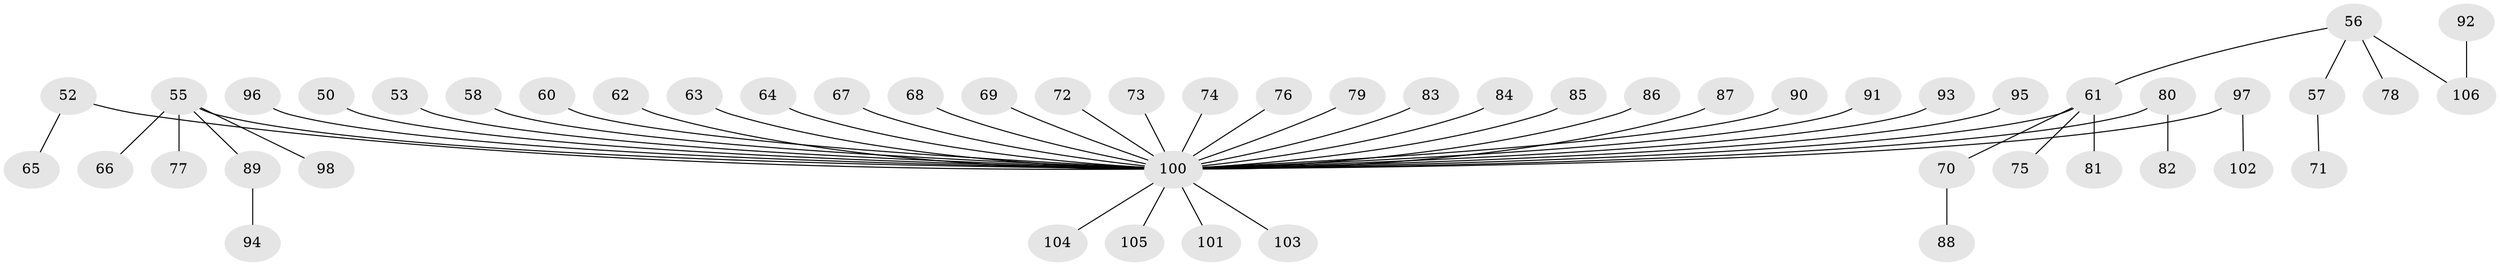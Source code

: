 // original degree distribution, {4: 0.05660377358490566, 6: 0.03773584905660377, 7: 0.018867924528301886, 1: 0.5660377358490566, 3: 0.10377358490566038, 5: 0.02830188679245283, 2: 0.18867924528301888}
// Generated by graph-tools (version 1.1) at 2025/52/03/09/25 04:52:24]
// undirected, 53 vertices, 52 edges
graph export_dot {
graph [start="1"]
  node [color=gray90,style=filled];
  50;
  52;
  53;
  55;
  56 [super="+46"];
  57;
  58;
  60;
  61 [super="+47+45"];
  62;
  63;
  64;
  65;
  66;
  67;
  68;
  69;
  70;
  71;
  72;
  73;
  74;
  75;
  76;
  77;
  78;
  79;
  80;
  81;
  82;
  83;
  84;
  85;
  86;
  87;
  88;
  89;
  90;
  91;
  92;
  93;
  94;
  95;
  96;
  97;
  98;
  100 [super="+34+31+99+19+22+43+28+41+51+38+39+44"];
  101;
  102;
  103;
  104;
  105;
  106 [super="+59"];
  50 -- 100;
  52 -- 65;
  52 -- 100;
  53 -- 100;
  55 -- 66;
  55 -- 77;
  55 -- 89;
  55 -- 98;
  55 -- 100;
  56 -- 57;
  56 -- 106;
  56 -- 78;
  56 -- 61;
  57 -- 71;
  58 -- 100;
  60 -- 100;
  61 -- 70;
  61 -- 81;
  61 -- 75;
  61 -- 100;
  62 -- 100;
  63 -- 100;
  64 -- 100;
  67 -- 100;
  68 -- 100;
  69 -- 100;
  70 -- 88;
  72 -- 100;
  73 -- 100;
  74 -- 100;
  76 -- 100;
  79 -- 100;
  80 -- 82;
  80 -- 100;
  83 -- 100;
  84 -- 100;
  85 -- 100;
  86 -- 100;
  87 -- 100;
  89 -- 94;
  90 -- 100;
  91 -- 100;
  92 -- 106;
  93 -- 100;
  95 -- 100;
  96 -- 100;
  97 -- 102;
  97 -- 100;
  100 -- 101;
  100 -- 103;
  100 -- 104;
  100 -- 105;
}
